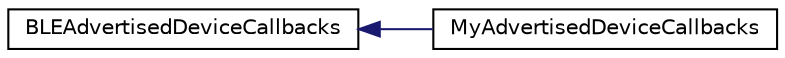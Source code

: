 digraph "Graphical Class Hierarchy"
{
  edge [fontname="Helvetica",fontsize="10",labelfontname="Helvetica",labelfontsize="10"];
  node [fontname="Helvetica",fontsize="10",shape=record];
  rankdir="LR";
  Node0 [label="BLEAdvertisedDeviceCallbacks",height=0.2,width=0.4,color="black", fillcolor="white", style="filled",URL="$class_b_l_e_advertised_device_callbacks.html",tooltip="A callback handler for callbacks associated device scanning. "];
  Node0 -> Node1 [dir="back",color="midnightblue",fontsize="10",style="solid",fontname="Helvetica"];
  Node1 [label="MyAdvertisedDeviceCallbacks",height=0.2,width=0.4,color="black", fillcolor="white", style="filled",URL="$class_my_advertised_device_callbacks.html"];
}
